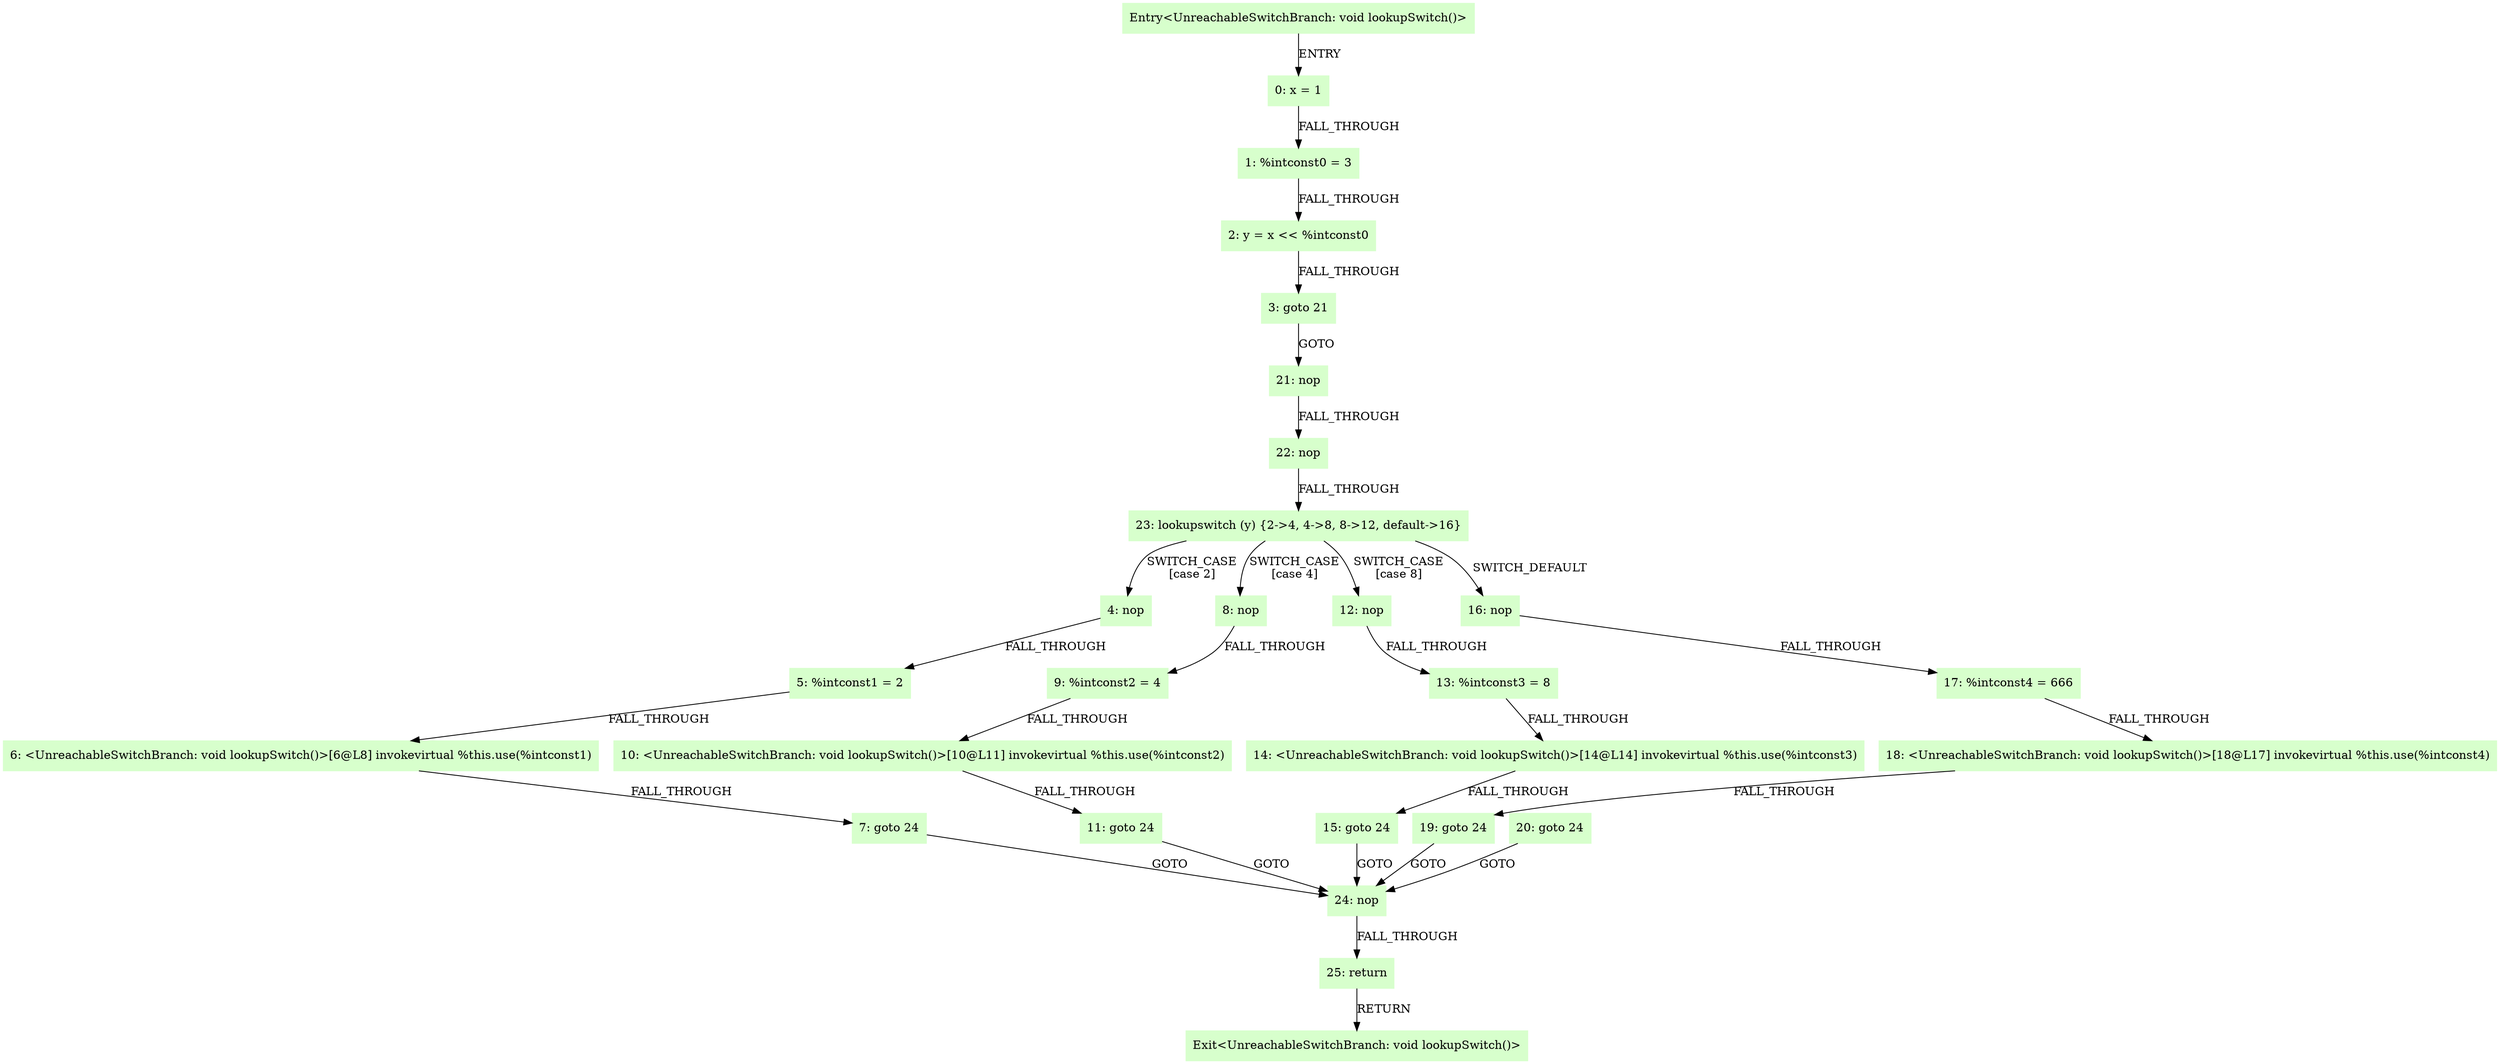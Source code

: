 digraph G {
  node [style=filled,shape=box,color=".3 .2 1.0",];
  "0" [label="Entry<UnreachableSwitchBranch: void lookupSwitch()>",];
  "1" [label="0: x = 1",];
  "2" [label="1: %intconst0 = 3",];
  "3" [label="2: y = x << %intconst0",];
  "4" [label="3: goto 21",];
  "5" [label="4: nop",];
  "6" [label="5: %intconst1 = 2",];
  "7" [label="6: <UnreachableSwitchBranch: void lookupSwitch()>[6@L8] invokevirtual %this.use(%intconst1)",];
  "8" [label="7: goto 24",];
  "9" [label="8: nop",];
  "10" [label="9: %intconst2 = 4",];
  "11" [label="10: <UnreachableSwitchBranch: void lookupSwitch()>[10@L11] invokevirtual %this.use(%intconst2)",];
  "12" [label="11: goto 24",];
  "13" [label="12: nop",];
  "14" [label="13: %intconst3 = 8",];
  "15" [label="14: <UnreachableSwitchBranch: void lookupSwitch()>[14@L14] invokevirtual %this.use(%intconst3)",];
  "16" [label="15: goto 24",];
  "17" [label="16: nop",];
  "18" [label="17: %intconst4 = 666",];
  "19" [label="18: <UnreachableSwitchBranch: void lookupSwitch()>[18@L17] invokevirtual %this.use(%intconst4)",];
  "20" [label="19: goto 24",];
  "21" [label="20: goto 24",];
  "22" [label="21: nop",];
  "23" [label="22: nop",];
  "24" [label="23: lookupswitch (y) {2->4, 4->8, 8->12, default->16}",];
  "25" [label="24: nop",];
  "26" [label="25: return",];
  "27" [label="Exit<UnreachableSwitchBranch: void lookupSwitch()>",];
  "0" -> "1" [label="ENTRY",];
  "1" -> "2" [label="FALL_THROUGH",];
  "2" -> "3" [label="FALL_THROUGH",];
  "3" -> "4" [label="FALL_THROUGH",];
  "4" -> "22" [label="GOTO",];
  "5" -> "6" [label="FALL_THROUGH",];
  "6" -> "7" [label="FALL_THROUGH",];
  "7" -> "8" [label="FALL_THROUGH",];
  "8" -> "25" [label="GOTO",];
  "9" -> "10" [label="FALL_THROUGH",];
  "10" -> "11" [label="FALL_THROUGH",];
  "11" -> "12" [label="FALL_THROUGH",];
  "12" -> "25" [label="GOTO",];
  "13" -> "14" [label="FALL_THROUGH",];
  "14" -> "15" [label="FALL_THROUGH",];
  "15" -> "16" [label="FALL_THROUGH",];
  "16" -> "25" [label="GOTO",];
  "17" -> "18" [label="FALL_THROUGH",];
  "18" -> "19" [label="FALL_THROUGH",];
  "19" -> "20" [label="FALL_THROUGH",];
  "20" -> "25" [label="GOTO",];
  "21" -> "25" [label="GOTO",];
  "22" -> "23" [label="FALL_THROUGH",];
  "23" -> "24" [label="FALL_THROUGH",];
  "24" -> "5" [label="SWITCH_CASE
[case 2]",];
  "24" -> "9" [label="SWITCH_CASE
[case 4]",];
  "24" -> "13" [label="SWITCH_CASE
[case 8]",];
  "24" -> "17" [label="SWITCH_DEFAULT",];
  "25" -> "26" [label="FALL_THROUGH",];
  "26" -> "27" [label="RETURN",];
}
